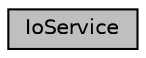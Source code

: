 digraph "IoService"
{
  edge [fontname="Helvetica",fontsize="10",labelfontname="Helvetica",labelfontsize="10"];
  node [fontname="Helvetica",fontsize="10",shape=record];
  Node15 [label="IoService",height=0.2,width=0.4,color="black", fillcolor="grey75", style="filled", fontcolor="black"];
}
